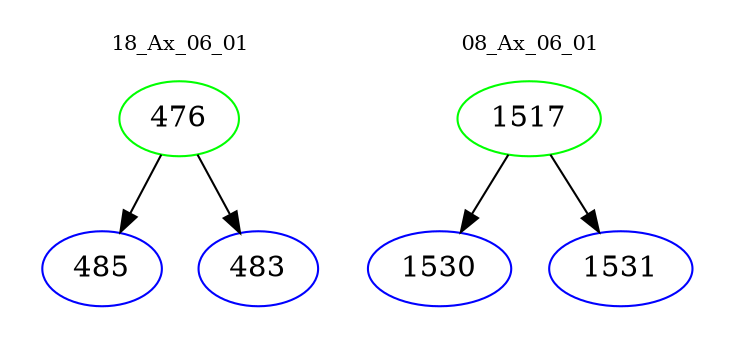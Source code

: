 digraph{
subgraph cluster_0 {
color = white
label = "18_Ax_06_01";
fontsize=10;
T0_476 [label="476", color="green"]
T0_476 -> T0_485 [color="black"]
T0_485 [label="485", color="blue"]
T0_476 -> T0_483 [color="black"]
T0_483 [label="483", color="blue"]
}
subgraph cluster_1 {
color = white
label = "08_Ax_06_01";
fontsize=10;
T1_1517 [label="1517", color="green"]
T1_1517 -> T1_1530 [color="black"]
T1_1530 [label="1530", color="blue"]
T1_1517 -> T1_1531 [color="black"]
T1_1531 [label="1531", color="blue"]
}
}
